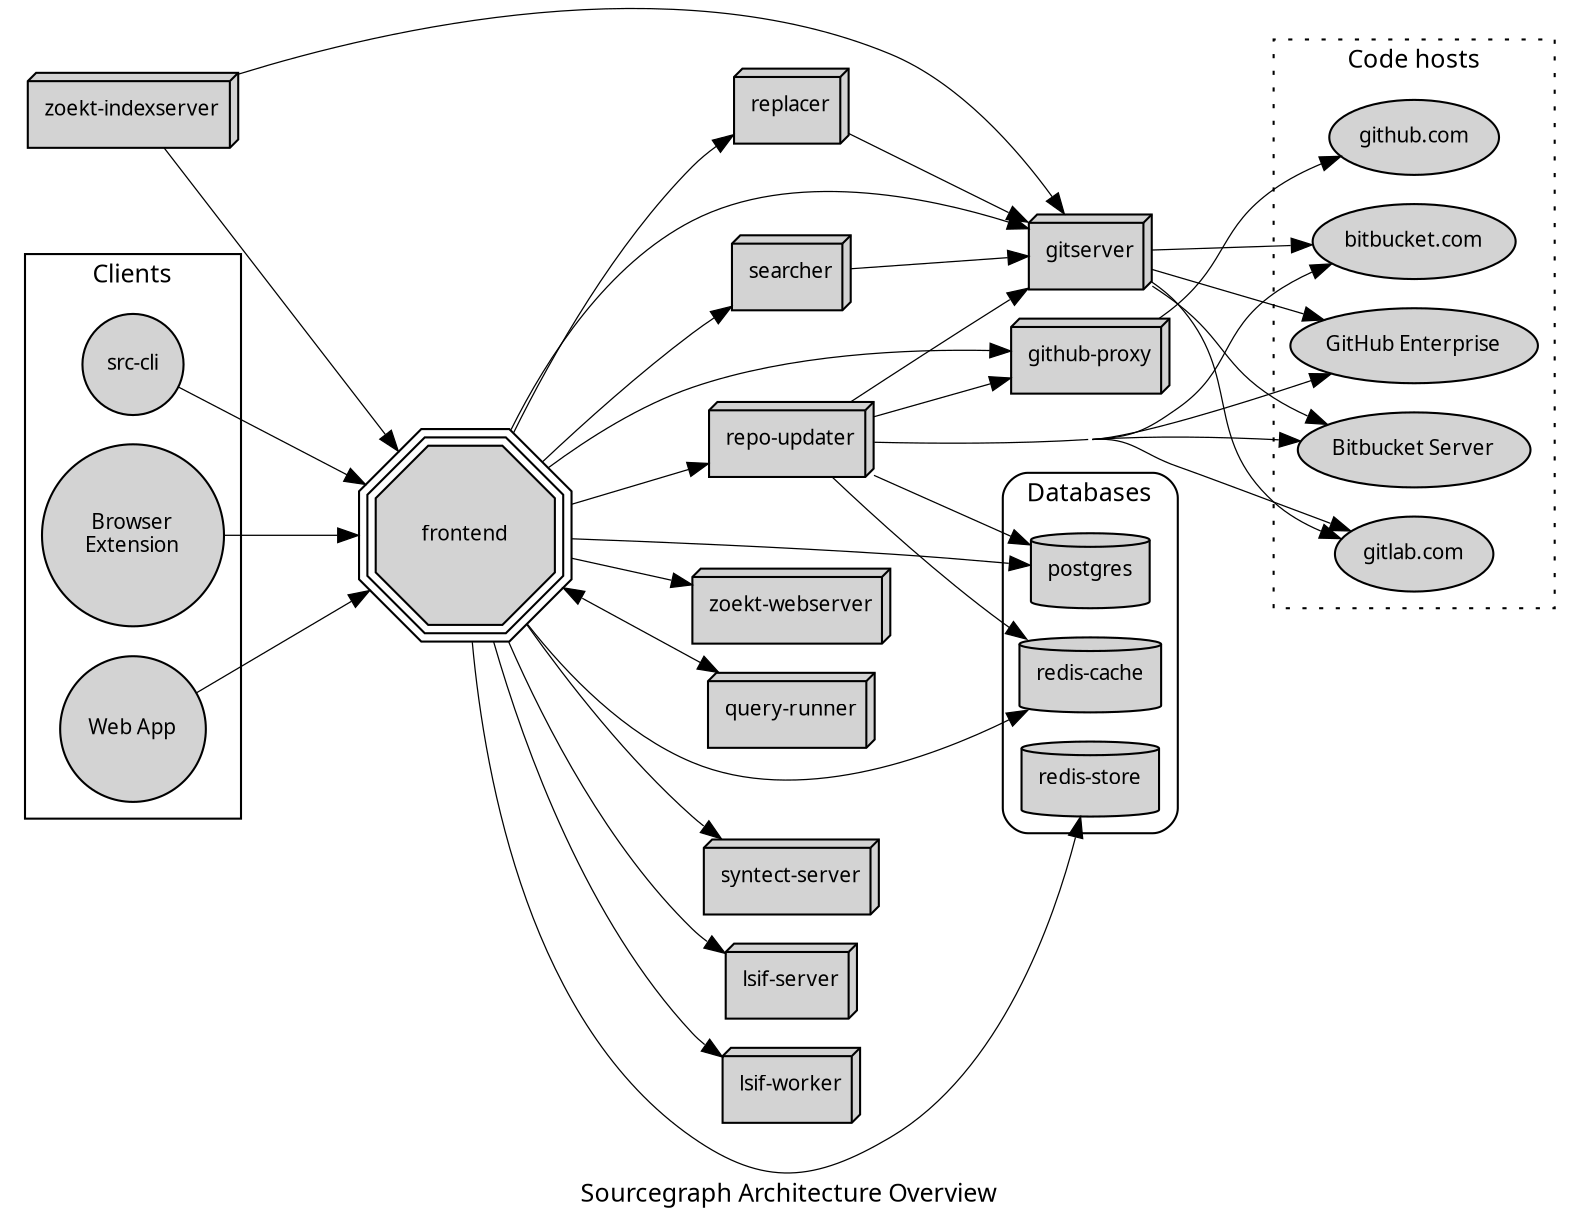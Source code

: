 digraph architecture {
    label="Sourcegraph Architecture Overview"
    rankdir=LR
    ratio=fill
    concentrate=true
    ranksep=0.8
    nodesep=0.2

    graph [
        fontname="Iosevka"
        fontsize=12
   ]

    node [
        style="filled"
        shape="box3d"
        fontname="Iosevka"
        fontsize=10
   ]

    edge [
        penwidth=0.6
        arrowType="empty"
   ]

    frontend [
        fixedsize=true
        width=1.2
        height=1.2
        shape="tripleoctagon"
        label="frontend"
        URL="https://github.com/sourcegraph/sourcegraph/tree/master/cmd/frontend"
    ]
    gitserver    [label="gitserver" URL="https://github.com/sourcegraph/sourcegraph/tree/master/cmd/gitserver"]
    repo_updater [label="repo-updater" URL="https://github.com/sourcegraph/sourcegraph/tree/master/cmd/repo-updater"]
    searcher     [label="searcher" URL="https://github.com/sourcegraph/sourcegraph/tree/master/cmd/searcher"]
    replacer     [label="replacer" URL="https://github.com/sourcegraph/sourcegraph/tree/master/cmd/replacer"]
    zoekt_webserver [label="zoekt-webserver" URL="https://github.com/sourcegraph/zoekt/tree/master/cmd/zoekt-webserver"]
    zoekt_indexserver [label="zoekt-indexserver" URL="https://github.com/sourcegraph/zoekt/tree/master/cmd/zoekt-sourcegraph-indexserver"]
    query_runner [label="query-runner" URL="https://github.com/sourcegraph/sourcegraph/tree/master/cmd/query-runner"]
    github_proxy [label="github-proxy" URL="https://github.com/sourcegraph/sourcegraph/tree/master/cmd/github-proxy"]
    syntect_server [label="syntect-server" URL="https://github.com/sourcegraph/syntect_server"]
    lsif_server [label="lsif-server" URL="https://github.com/sourcegraph/sourcegraph/tree/master/lsif/src/server"]
    lsif_worker [label="lsif-worker" URL="https://github.com/sourcegraph/sourcegraph/tree/master/lsif/src/worker"]

    // Databases
    subgraph cluster_databases {
        label="Databases"
        rank="same"
        graph [style="rounded"]
        node [shape="cylinder"]

        redis_cache  [label="redis-cache"]
        redis_store  [label="redis-store"]
        postgres     [label="postgres"]
    }

    subgraph cluster_codehosts {
        label="Code hosts"
        rank="same"
        graph [style="dotted"]
        node  [shape="oval"]

        github_dot_com [label="github.com"]
        gitlab_dot_com [label="gitlab.com"]
        bitbucket_cloud [label="bitbucket.com"]
        github_enterprise [label="GitHub Enterprise"]
        bitbucket_server [label="Bitbucket Server"]
    }

    subgraph cluster_clients {
        label="Clients"
        node [shape="circle"]
        src_cli [label="src-cli" URL="https://github.com/sourcegraph/src-cli"]
        browser_ext [label="Browser\nExtension" URL="https://github.com/sourcegraph/sourcegraph/tree/master/browser/"]
        web_app [label="Web App" URL="https://github.com/sourcegraph/sourcegraph/tree/master/web"]
    }

    frontend -> gitserver
    frontend -> query_runner -> frontend
    frontend -> searcher -> gitserver
    frontend -> replacer -> gitserver
    frontend -> repo_updater
    frontend -> github_proxy
    frontend -> zoekt_webserver
    frontend -> postgres
    frontend -> redis_cache
    frontend -> redis_store
    frontend -> syntect_server
    frontend -> lsif_server
    frontend -> lsif_worker

    repo_updater -> github_proxy
    repo_updater -> github_enterprise
    repo_updater -> gitlab_dot_com
    repo_updater -> bitbucket_server
    repo_updater -> bitbucket_cloud
    repo_updater -> postgres
    repo_updater -> gitserver
    repo_updater -> redis_cache

    github_proxy -> github_dot_com

    gitserver -> github_enterprise
    gitserver -> gitlab_dot_com
    gitserver -> bitbucket_server
    gitserver -> bitbucket_cloud

    zoekt_indexserver -> frontend
    zoekt_indexserver -> gitserver

    // Clients
    browser_ext -> frontend
    web_app -> frontend
    src_cli -> frontend
}
